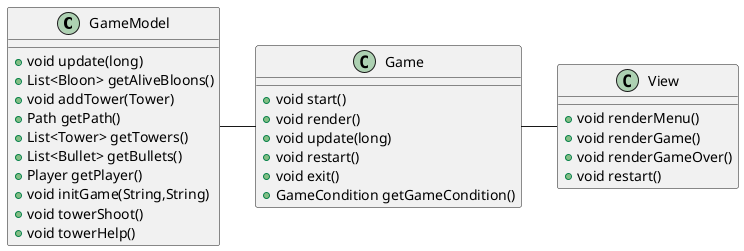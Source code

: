 @startuml
class GameModel {
+ void update(long)
+ List<Bloon> getAliveBloons()
+ void addTower(Tower)
+ Path getPath()
+ List<Tower> getTowers()
+ List<Bullet> getBullets()
+ Player getPlayer()
+ void initGame(String,String)
+ void towerShoot()
+ void towerHelp()
}

class View {
+ void renderMenu()
+ void renderGame()
+ void renderGameOver()
+ void restart()
}

class Game {
+ void start()
+ void render()
+ void update(long)
+ void restart()
+ void exit()
+ GameCondition getGameCondition()
}


View -left- Game
Game -left- GameModel
@enduml
